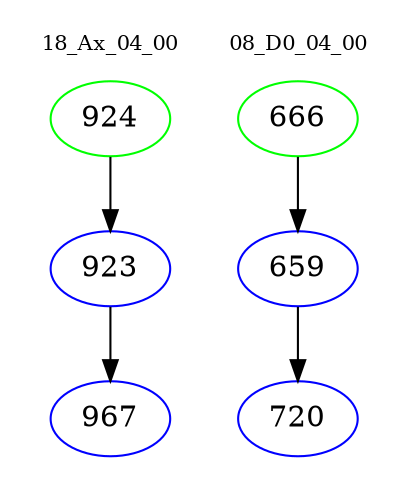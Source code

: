 digraph{
subgraph cluster_0 {
color = white
label = "18_Ax_04_00";
fontsize=10;
T0_924 [label="924", color="green"]
T0_924 -> T0_923 [color="black"]
T0_923 [label="923", color="blue"]
T0_923 -> T0_967 [color="black"]
T0_967 [label="967", color="blue"]
}
subgraph cluster_1 {
color = white
label = "08_D0_04_00";
fontsize=10;
T1_666 [label="666", color="green"]
T1_666 -> T1_659 [color="black"]
T1_659 [label="659", color="blue"]
T1_659 -> T1_720 [color="black"]
T1_720 [label="720", color="blue"]
}
}

